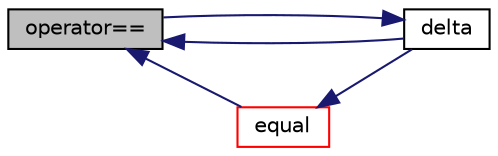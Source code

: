 digraph "operator=="
{
  bgcolor="transparent";
  edge [fontname="Helvetica",fontsize="10",labelfontname="Helvetica",labelfontsize="10"];
  node [fontname="Helvetica",fontsize="10",shape=record];
  rankdir="LR";
  Node1 [label="operator==",height=0.2,width=0.4,color="black", fillcolor="grey75", style="filled", fontcolor="black"];
  Node1 -> Node2 [dir="back",color="midnightblue",fontsize="10",style="solid",fontname="Helvetica"];
  Node2 [label="delta",height=0.2,width=0.4,color="black",URL="$a00510.html#a5dcd638bddf97b637184e48028d1edbd"];
  Node2 -> Node1 [dir="back",color="midnightblue",fontsize="10",style="solid",fontname="Helvetica"];
  Node1 -> Node3 [dir="back",color="midnightblue",fontsize="10",style="solid",fontname="Helvetica"];
  Node3 [label="equal",height=0.2,width=0.4,color="red",URL="$a00510.html#a36194630a659c987ae38de62936d6ff3",tooltip="Same (like operator==) "];
  Node3 -> Node2 [dir="back",color="midnightblue",fontsize="10",style="solid",fontname="Helvetica"];
}
